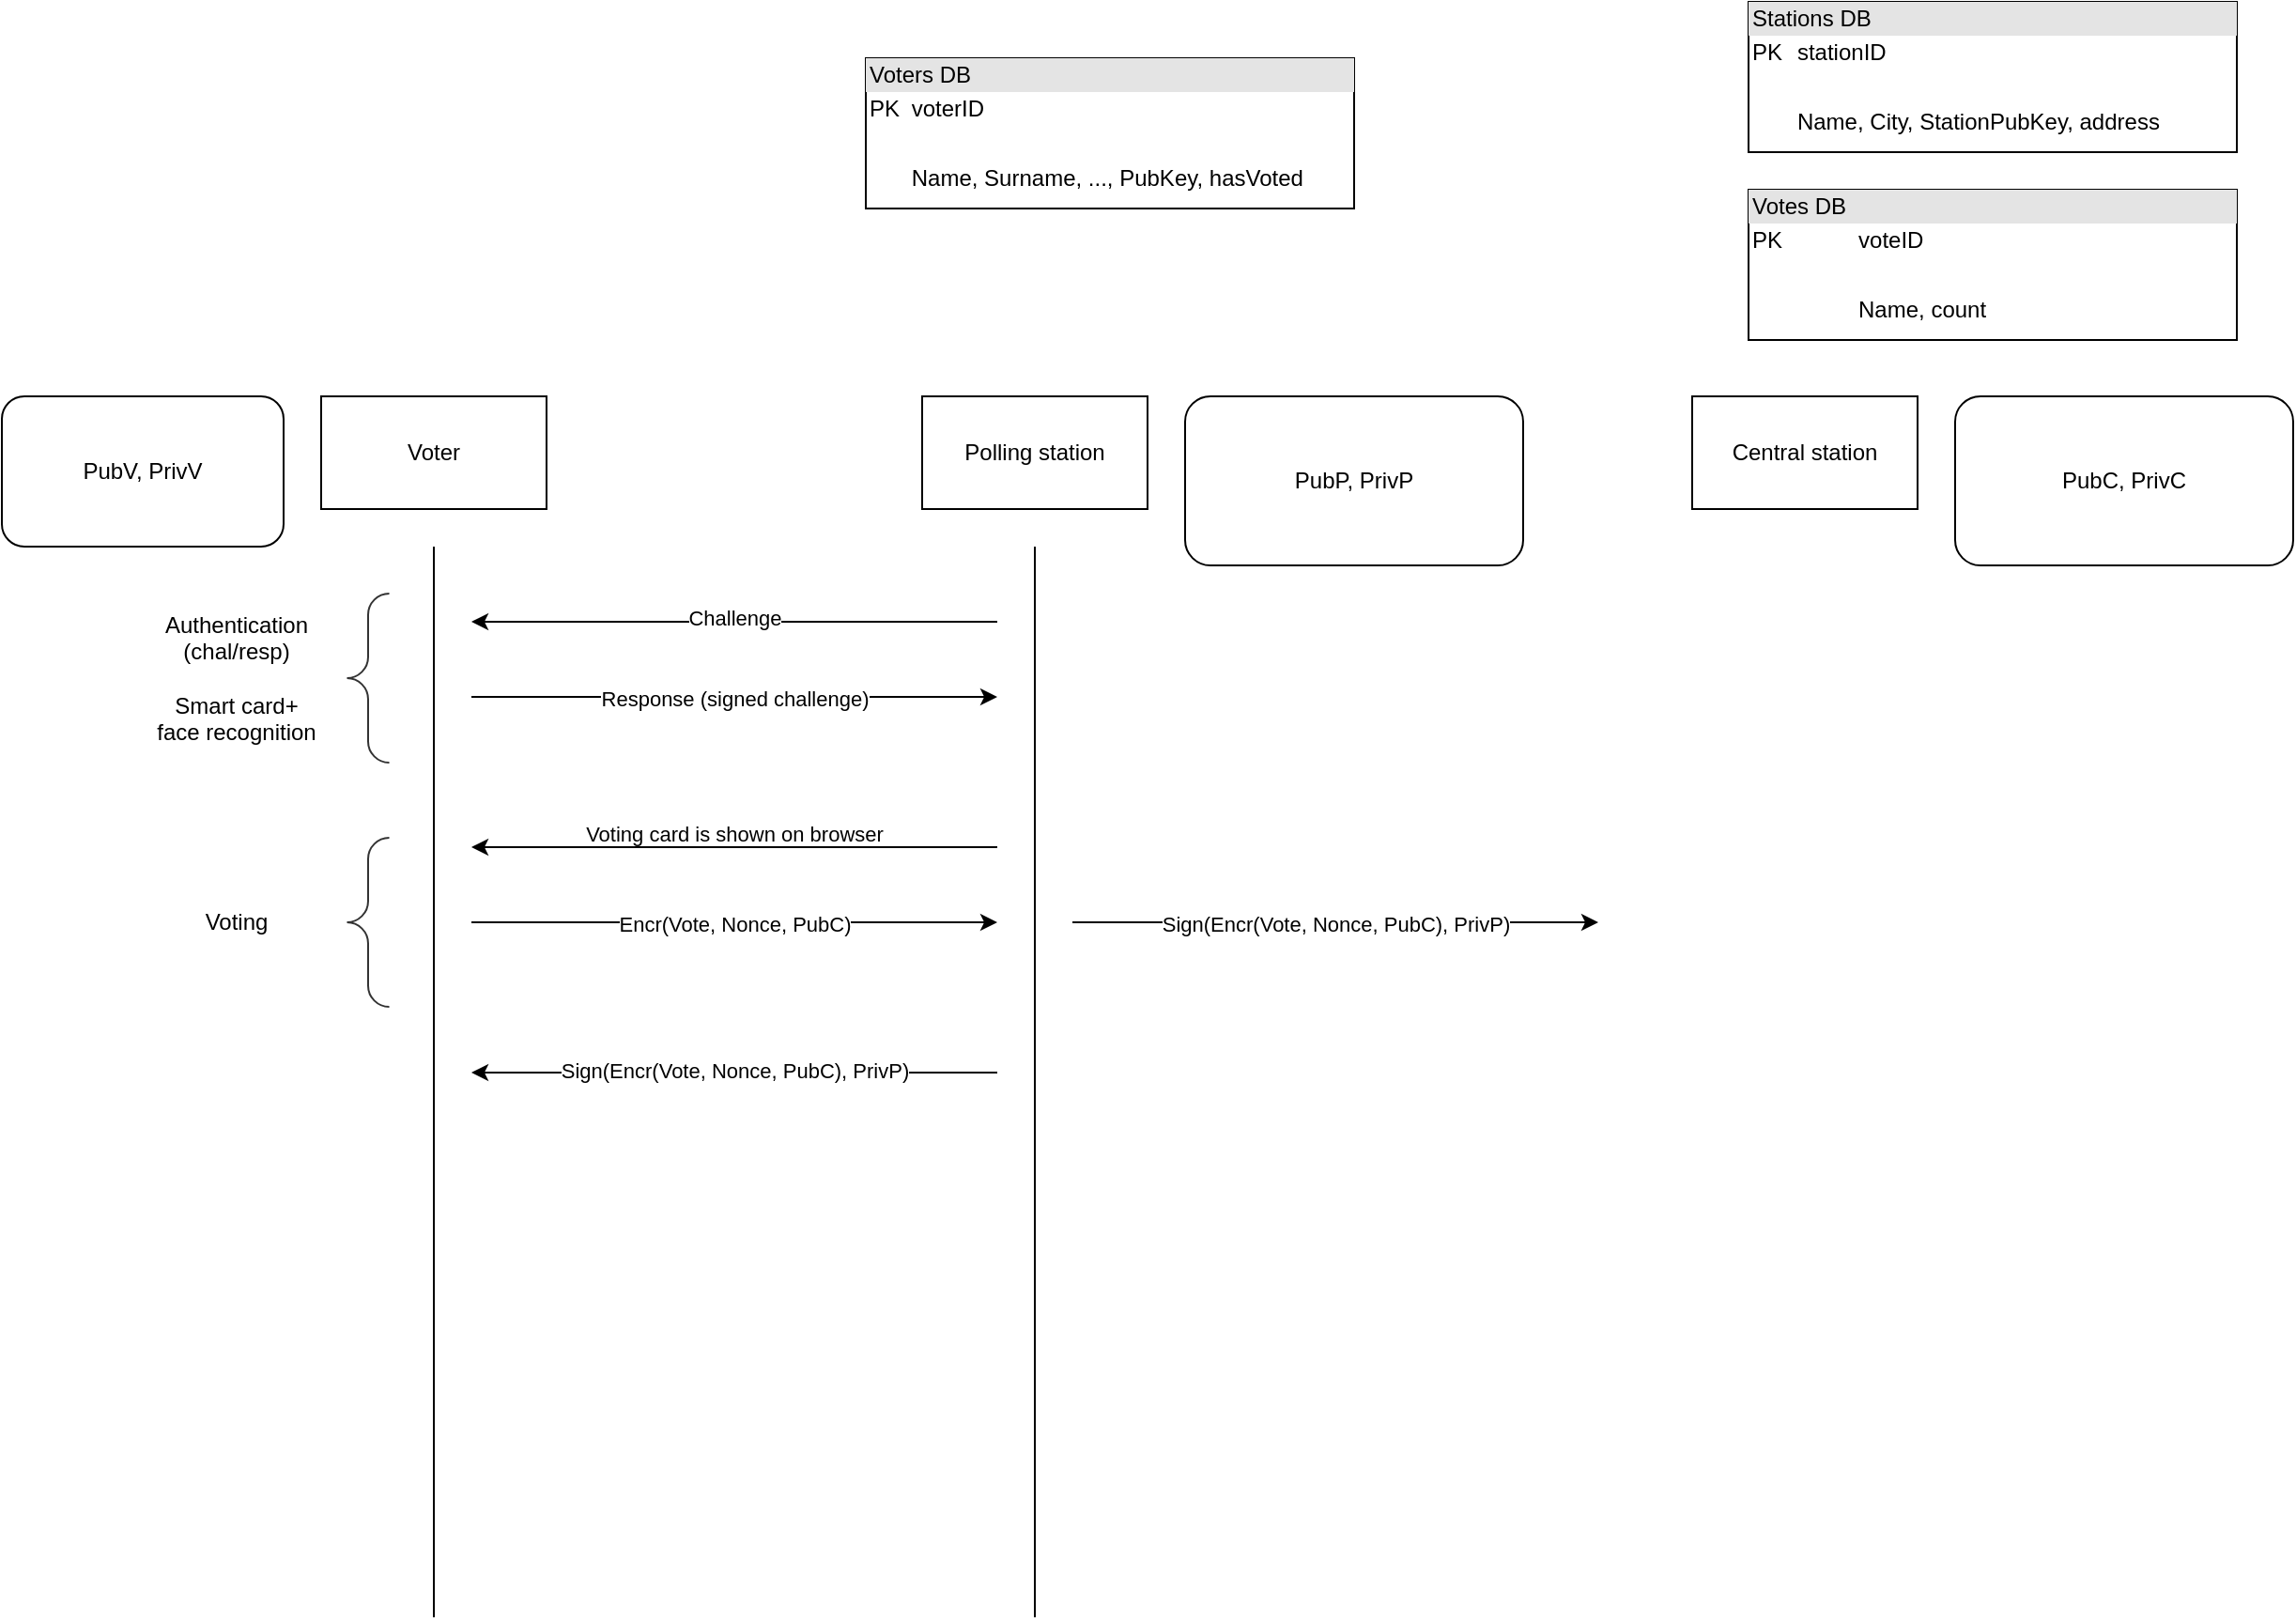 <mxfile version="20.0.1" type="device"><diagram id="TX1-Kuh10sk0UNTGbVDW" name="Page-1"><mxGraphModel dx="2188" dy="2085" grid="1" gridSize="10" guides="1" tooltips="1" connect="1" arrows="1" fold="1" page="1" pageScale="1" pageWidth="827" pageHeight="1169" math="0" shadow="0"><root><mxCell id="0"/><mxCell id="1" parent="0"/><mxCell id="x2yevxq6KsCsz1kO-SbA-1" value="Voter" style="rounded=0;whiteSpace=wrap;html=1;" vertex="1" parent="1"><mxGeometry x="120" y="80" width="120" height="60" as="geometry"/></mxCell><mxCell id="x2yevxq6KsCsz1kO-SbA-2" value="Polling station" style="rounded=0;whiteSpace=wrap;html=1;" vertex="1" parent="1"><mxGeometry x="440" y="80" width="120" height="60" as="geometry"/></mxCell><mxCell id="x2yevxq6KsCsz1kO-SbA-3" value="" style="endArrow=none;html=1;rounded=0;" edge="1" parent="1"><mxGeometry width="50" height="50" relative="1" as="geometry"><mxPoint x="180" y="160" as="sourcePoint"/><mxPoint x="180" y="730" as="targetPoint"/></mxGeometry></mxCell><mxCell id="x2yevxq6KsCsz1kO-SbA-4" value="" style="endArrow=none;html=1;rounded=0;" edge="1" parent="1"><mxGeometry width="50" height="50" relative="1" as="geometry"><mxPoint x="500" y="160" as="sourcePoint"/><mxPoint x="500" y="730" as="targetPoint"/></mxGeometry></mxCell><mxCell id="x2yevxq6KsCsz1kO-SbA-5" value="" style="endArrow=classic;html=1;rounded=0;" edge="1" parent="1"><mxGeometry width="50" height="50" relative="1" as="geometry"><mxPoint x="200" y="240" as="sourcePoint"/><mxPoint x="480" y="240" as="targetPoint"/></mxGeometry></mxCell><mxCell id="x2yevxq6KsCsz1kO-SbA-12" value="Response (signed challenge)" style="edgeLabel;html=1;align=center;verticalAlign=middle;resizable=0;points=[];" vertex="1" connectable="0" parent="x2yevxq6KsCsz1kO-SbA-5"><mxGeometry x="-0.616" y="-1" relative="1" as="geometry"><mxPoint x="86" as="offset"/></mxGeometry></mxCell><mxCell id="x2yevxq6KsCsz1kO-SbA-6" value="" style="endArrow=classic;html=1;rounded=0;" edge="1" parent="1"><mxGeometry width="50" height="50" relative="1" as="geometry"><mxPoint x="480" y="200" as="sourcePoint"/><mxPoint x="200" y="200" as="targetPoint"/></mxGeometry></mxCell><mxCell id="x2yevxq6KsCsz1kO-SbA-11" value="Challenge" style="edgeLabel;html=1;align=center;verticalAlign=middle;resizable=0;points=[];" vertex="1" connectable="0" parent="x2yevxq6KsCsz1kO-SbA-6"><mxGeometry x="0.229" y="-2" relative="1" as="geometry"><mxPoint x="32" as="offset"/></mxGeometry></mxCell><mxCell id="x2yevxq6KsCsz1kO-SbA-7" value="" style="verticalLabelPosition=bottom;shadow=0;dashed=0;align=center;html=1;verticalAlign=top;strokeWidth=1;shape=mxgraph.mockup.markup.curlyBrace;strokeColor=#333;labelBackgroundColor=none;fontSize=11;fontColor=#030303;rotation=-90;" vertex="1" parent="1"><mxGeometry x="100" y="210" width="90" height="40" as="geometry"/></mxCell><mxCell id="x2yevxq6KsCsz1kO-SbA-8" value="&lt;div&gt;Authentication&lt;/div&gt;&lt;div&gt;(chal/resp)&lt;/div&gt;&lt;div&gt;&lt;br&gt;Smart card+ face recognition&lt;br&gt;&lt;/div&gt;" style="text;html=1;strokeColor=none;fillColor=none;align=center;verticalAlign=middle;whiteSpace=wrap;rounded=0;" vertex="1" parent="1"><mxGeometry x="30" y="215" width="90" height="30" as="geometry"/></mxCell><mxCell id="x2yevxq6KsCsz1kO-SbA-9" value="PubP, PrivP" style="rounded=1;whiteSpace=wrap;html=1;" vertex="1" parent="1"><mxGeometry x="580" y="80" width="180" height="90" as="geometry"/></mxCell><mxCell id="x2yevxq6KsCsz1kO-SbA-10" value="PubV, PrivV" style="rounded=1;whiteSpace=wrap;html=1;" vertex="1" parent="1"><mxGeometry x="-50" y="80" width="150" height="80" as="geometry"/></mxCell><mxCell id="x2yevxq6KsCsz1kO-SbA-13" value="" style="verticalLabelPosition=bottom;shadow=0;dashed=0;align=center;html=1;verticalAlign=top;strokeWidth=1;shape=mxgraph.mockup.markup.curlyBrace;strokeColor=#333;labelBackgroundColor=none;fontSize=11;fontColor=#030303;rotation=-90;" vertex="1" parent="1"><mxGeometry x="100" y="340" width="90" height="40" as="geometry"/></mxCell><mxCell id="x2yevxq6KsCsz1kO-SbA-14" value="Voting" style="text;html=1;strokeColor=none;fillColor=none;align=center;verticalAlign=middle;whiteSpace=wrap;rounded=0;" vertex="1" parent="1"><mxGeometry x="30" y="345" width="90" height="30" as="geometry"/></mxCell><mxCell id="x2yevxq6KsCsz1kO-SbA-15" value="" style="endArrow=classic;html=1;rounded=0;" edge="1" parent="1"><mxGeometry width="50" height="50" relative="1" as="geometry"><mxPoint x="480" y="320" as="sourcePoint"/><mxPoint x="200" y="320" as="targetPoint"/></mxGeometry></mxCell><mxCell id="x2yevxq6KsCsz1kO-SbA-16" value="Voting card is shown on browser" style="edgeLabel;align=center;verticalAlign=middle;resizable=0;points=[];" vertex="1" connectable="0" parent="x2yevxq6KsCsz1kO-SbA-15"><mxGeometry x="0.229" y="-2" relative="1" as="geometry"><mxPoint x="32" y="-6" as="offset"/></mxGeometry></mxCell><mxCell id="x2yevxq6KsCsz1kO-SbA-17" value="Central station" style="rounded=0;whiteSpace=wrap;html=1;" vertex="1" parent="1"><mxGeometry x="850" y="80" width="120" height="60" as="geometry"/></mxCell><mxCell id="x2yevxq6KsCsz1kO-SbA-18" value="PubC, PrivC" style="rounded=1;whiteSpace=wrap;html=1;" vertex="1" parent="1"><mxGeometry x="990" y="80" width="180" height="90" as="geometry"/></mxCell><mxCell id="x2yevxq6KsCsz1kO-SbA-20" value="" style="endArrow=classic;html=1;rounded=0;" edge="1" parent="1"><mxGeometry width="50" height="50" relative="1" as="geometry"><mxPoint x="200" y="360" as="sourcePoint"/><mxPoint x="480" y="360" as="targetPoint"/></mxGeometry></mxCell><mxCell id="x2yevxq6KsCsz1kO-SbA-21" value="Encr(Vote, Nonce, PubC)" style="edgeLabel;html=1;align=center;verticalAlign=middle;resizable=0;points=[];" vertex="1" connectable="0" parent="x2yevxq6KsCsz1kO-SbA-20"><mxGeometry x="-0.616" y="-1" relative="1" as="geometry"><mxPoint x="86" as="offset"/></mxGeometry></mxCell><mxCell id="x2yevxq6KsCsz1kO-SbA-22" value="" style="endArrow=classic;html=1;rounded=0;" edge="1" parent="1"><mxGeometry width="50" height="50" relative="1" as="geometry"><mxPoint x="520.0" y="360" as="sourcePoint"/><mxPoint x="800" y="360" as="targetPoint"/></mxGeometry></mxCell><mxCell id="x2yevxq6KsCsz1kO-SbA-23" value="Sign(Encr(Vote, Nonce, PubC), PrivP)" style="edgeLabel;html=1;align=center;verticalAlign=middle;resizable=0;points=[];" vertex="1" connectable="0" parent="x2yevxq6KsCsz1kO-SbA-22"><mxGeometry x="-0.616" y="-1" relative="1" as="geometry"><mxPoint x="86" as="offset"/></mxGeometry></mxCell><mxCell id="x2yevxq6KsCsz1kO-SbA-24" value="" style="endArrow=classic;html=1;rounded=0;" edge="1" parent="1"><mxGeometry width="50" height="50" relative="1" as="geometry"><mxPoint x="480" y="440" as="sourcePoint"/><mxPoint x="200" y="440" as="targetPoint"/></mxGeometry></mxCell><mxCell id="x2yevxq6KsCsz1kO-SbA-25" value="Sign(Encr(Vote, Nonce, PubC), PrivP)" style="edgeLabel;html=1;align=center;verticalAlign=middle;resizable=0;points=[];" vertex="1" connectable="0" parent="x2yevxq6KsCsz1kO-SbA-24"><mxGeometry x="-0.616" y="-1" relative="1" as="geometry"><mxPoint x="-86" as="offset"/></mxGeometry></mxCell><mxCell id="x2yevxq6KsCsz1kO-SbA-44" value="&lt;div style=&quot;box-sizing:border-box;width:100%;background:#e4e4e4;padding:2px;&quot;&gt;Voters DB&lt;br&gt;&lt;/div&gt;&lt;table style=&quot;width:100%;font-size:1em;&quot; cellspacing=&quot;0&quot; cellpadding=&quot;2&quot;&gt;&lt;tbody&gt;&lt;tr&gt;&lt;td&gt;PK&lt;/td&gt;&lt;td&gt;voterID&lt;/td&gt;&lt;/tr&gt;&lt;tr&gt;&lt;td&gt;&lt;br&gt;&lt;/td&gt;&lt;td&gt;&lt;br&gt;&lt;/td&gt;&lt;/tr&gt;&lt;tr&gt;&lt;td&gt;&lt;br&gt;&lt;/td&gt;&lt;td&gt;Name, Surname, ..., PubKey, hasVoted&lt;br&gt;&lt;/td&gt;&lt;/tr&gt;&lt;/tbody&gt;&lt;/table&gt;" style="verticalAlign=top;align=left;overflow=fill;html=1;" vertex="1" parent="1"><mxGeometry x="410" y="-100" width="260" height="80" as="geometry"/></mxCell><mxCell id="x2yevxq6KsCsz1kO-SbA-45" value="&lt;div style=&quot;box-sizing:border-box;width:100%;background:#e4e4e4;padding:2px;&quot;&gt;Stations DB&lt;br&gt;&lt;/div&gt;&lt;table style=&quot;width:100%;font-size:1em;&quot; cellspacing=&quot;0&quot; cellpadding=&quot;2&quot;&gt;&lt;tbody&gt;&lt;tr&gt;&lt;td&gt;PK&lt;/td&gt;&lt;td&gt;stationID&lt;/td&gt;&lt;/tr&gt;&lt;tr&gt;&lt;td&gt;&lt;br&gt;&lt;/td&gt;&lt;td&gt;&lt;br&gt;&lt;/td&gt;&lt;/tr&gt;&lt;tr&gt;&lt;td&gt;&lt;br&gt;&lt;/td&gt;&lt;td&gt;Name, City, StationPubKey, address&lt;br&gt;&lt;/td&gt;&lt;/tr&gt;&lt;/tbody&gt;&lt;/table&gt;" style="verticalAlign=top;align=left;overflow=fill;html=1;" vertex="1" parent="1"><mxGeometry x="880" y="-130" width="260" height="80" as="geometry"/></mxCell><mxCell id="x2yevxq6KsCsz1kO-SbA-46" value="&lt;div style=&quot;box-sizing:border-box;width:100%;background:#e4e4e4;padding:2px;&quot;&gt;Votes DB&lt;br&gt;&lt;/div&gt;&lt;table style=&quot;width:100%;font-size:1em;&quot; cellspacing=&quot;0&quot; cellpadding=&quot;2&quot;&gt;&lt;tbody&gt;&lt;tr&gt;&lt;td&gt;PK&lt;/td&gt;&lt;td&gt;voteID&lt;/td&gt;&lt;/tr&gt;&lt;tr&gt;&lt;td&gt;&lt;br&gt;&lt;/td&gt;&lt;td&gt;&lt;br&gt;&lt;/td&gt;&lt;/tr&gt;&lt;tr&gt;&lt;td&gt;&lt;br&gt;&lt;/td&gt;&lt;td&gt;Name, count&lt;br&gt;&lt;/td&gt;&lt;/tr&gt;&lt;/tbody&gt;&lt;/table&gt;" style="verticalAlign=top;align=left;overflow=fill;html=1;" vertex="1" parent="1"><mxGeometry x="880" y="-30" width="260" height="80" as="geometry"/></mxCell></root></mxGraphModel></diagram></mxfile>